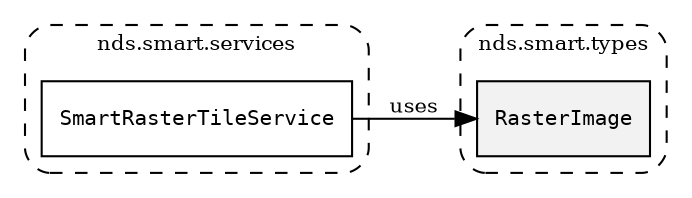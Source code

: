 /**
 * This dot file creates symbol collaboration diagram for RasterImage.
 */
digraph ZSERIO
{
    node [shape=box, fontsize=10];
    rankdir="LR";
    fontsize=10;
    tooltip="RasterImage collaboration diagram";

    subgraph "cluster_nds.smart.types"
    {
        style="dashed, rounded";
        label="nds.smart.types";
        tooltip="Package nds.smart.types";
        href="../../../content/packages/nds.smart.types.html#Package-nds-smart-types";
        target="_parent";

        "RasterImage" [style="filled", fillcolor="#0000000D", target="_parent", label=<<font face="monospace"><table align="center" border="0" cellspacing="0" cellpadding="0"><tr><td href="../../../content/packages/nds.smart.types.html#Subtype-RasterImage" title="Subtype defined in nds.smart.types">RasterImage</td></tr></table></font>>];
    }

    subgraph "cluster_nds.smart.services"
    {
        style="dashed, rounded";
        label="nds.smart.services";
        tooltip="Package nds.smart.services";
        href="../../../content/packages/nds.smart.services.html#Package-nds-smart-services";
        target="_parent";

        "SmartRasterTileService" [target="_parent", label=<<font face="monospace"><table align="center" border="0" cellspacing="0" cellpadding="0"><tr><td href="../../../content/packages/nds.smart.services.html#Service-SmartRasterTileService" title="Service defined in nds.smart.services">SmartRasterTileService</td></tr></table></font>>];
    }

    "SmartRasterTileService" -> "RasterImage" [label="uses", fontsize=10];
}

